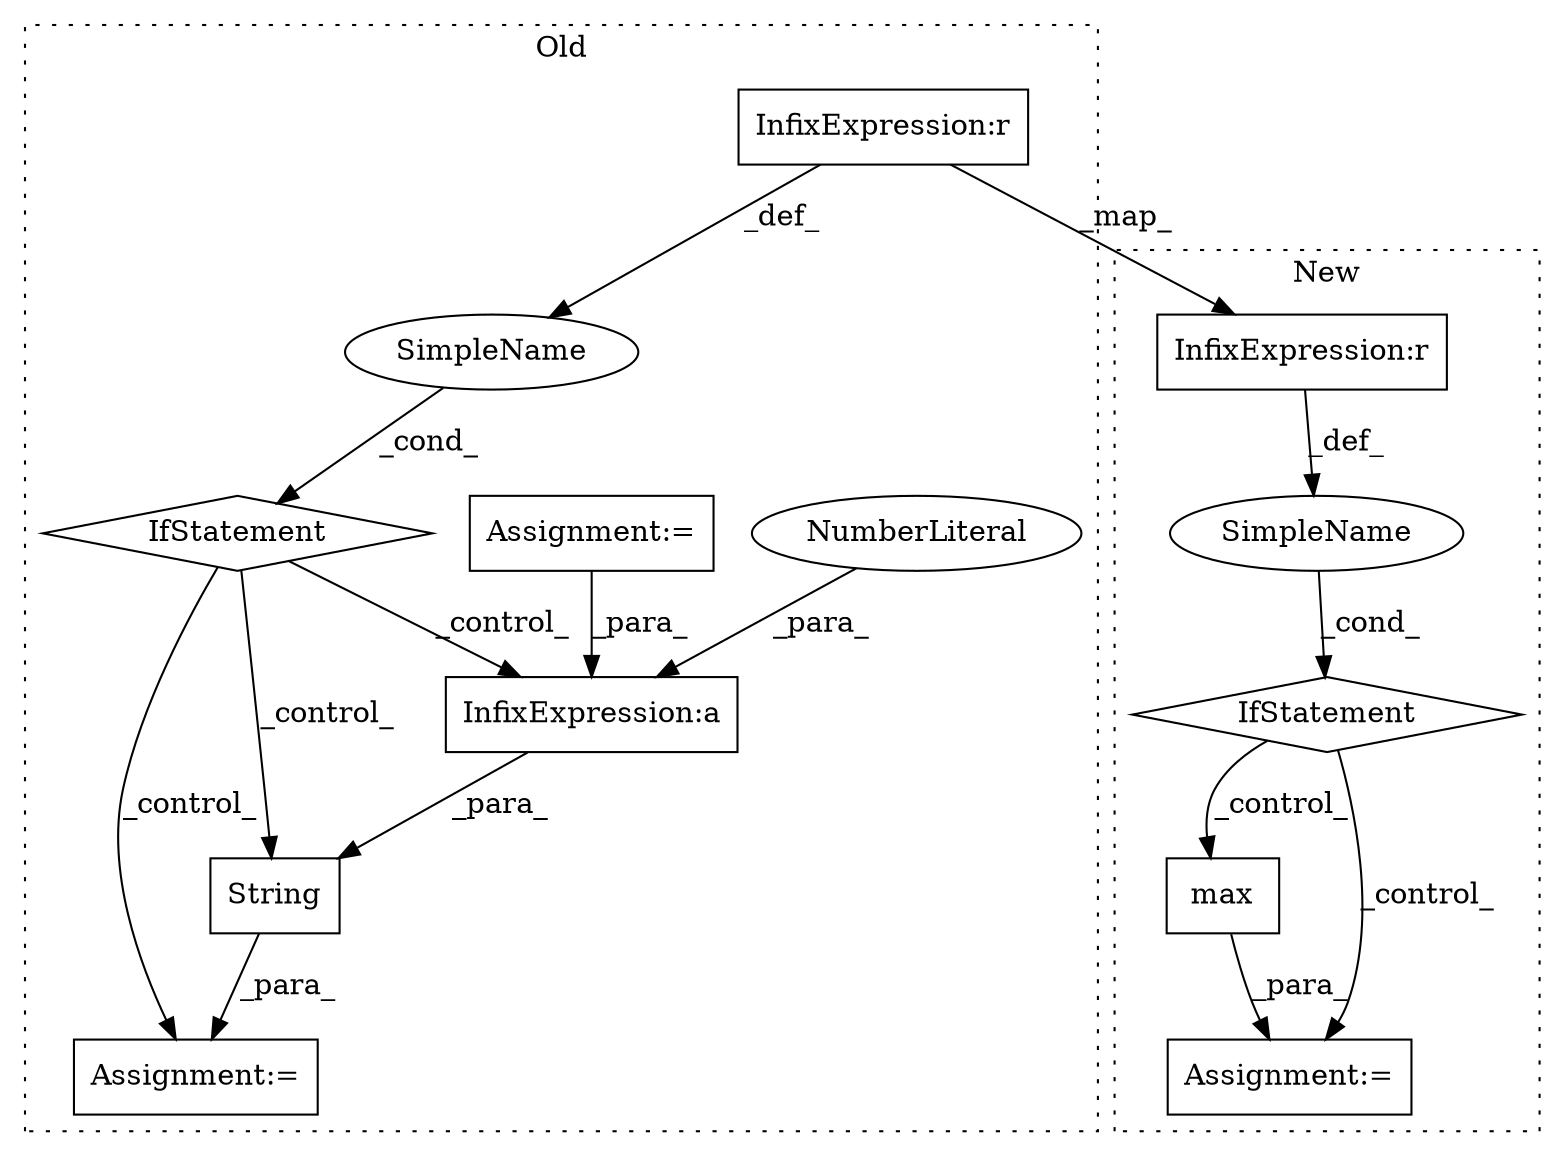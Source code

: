 digraph G {
subgraph cluster0 {
1 [label="String" a="32" s="11543,11570" l="7,1" shape="box"];
3 [label="IfStatement" a="25" s="11408,11435" l="4,2" shape="diamond"];
4 [label="SimpleName" a="42" s="" l="" shape="ellipse"];
5 [label="Assignment:=" a="7" s="1824" l="16" shape="box"];
7 [label="InfixExpression:r" a="27" s="11431" l="3" shape="box"];
9 [label="InfixExpression:a" a="27" s="11551" l="3" shape="box"];
10 [label="NumberLiteral" a="34" s="11550" l="1" shape="ellipse"];
13 [label="Assignment:=" a="7" s="11542" l="1" shape="box"];
label = "Old";
style="dotted";
}
subgraph cluster1 {
2 [label="max" a="32" s="11439,11620" l="19,-5" shape="box"];
6 [label="Assignment:=" a="7" s="11431" l="1" shape="box"];
8 [label="InfixExpression:r" a="27" s="11403" l="3" shape="box"];
11 [label="SimpleName" a="42" s="" l="" shape="ellipse"];
12 [label="IfStatement" a="25" s="11363,11408" l="4,2" shape="diamond"];
label = "New";
style="dotted";
}
1 -> 13 [label="_para_"];
2 -> 6 [label="_para_"];
3 -> 9 [label="_control_"];
3 -> 1 [label="_control_"];
3 -> 13 [label="_control_"];
4 -> 3 [label="_cond_"];
5 -> 9 [label="_para_"];
7 -> 4 [label="_def_"];
7 -> 8 [label="_map_"];
8 -> 11 [label="_def_"];
9 -> 1 [label="_para_"];
10 -> 9 [label="_para_"];
11 -> 12 [label="_cond_"];
12 -> 6 [label="_control_"];
12 -> 2 [label="_control_"];
}